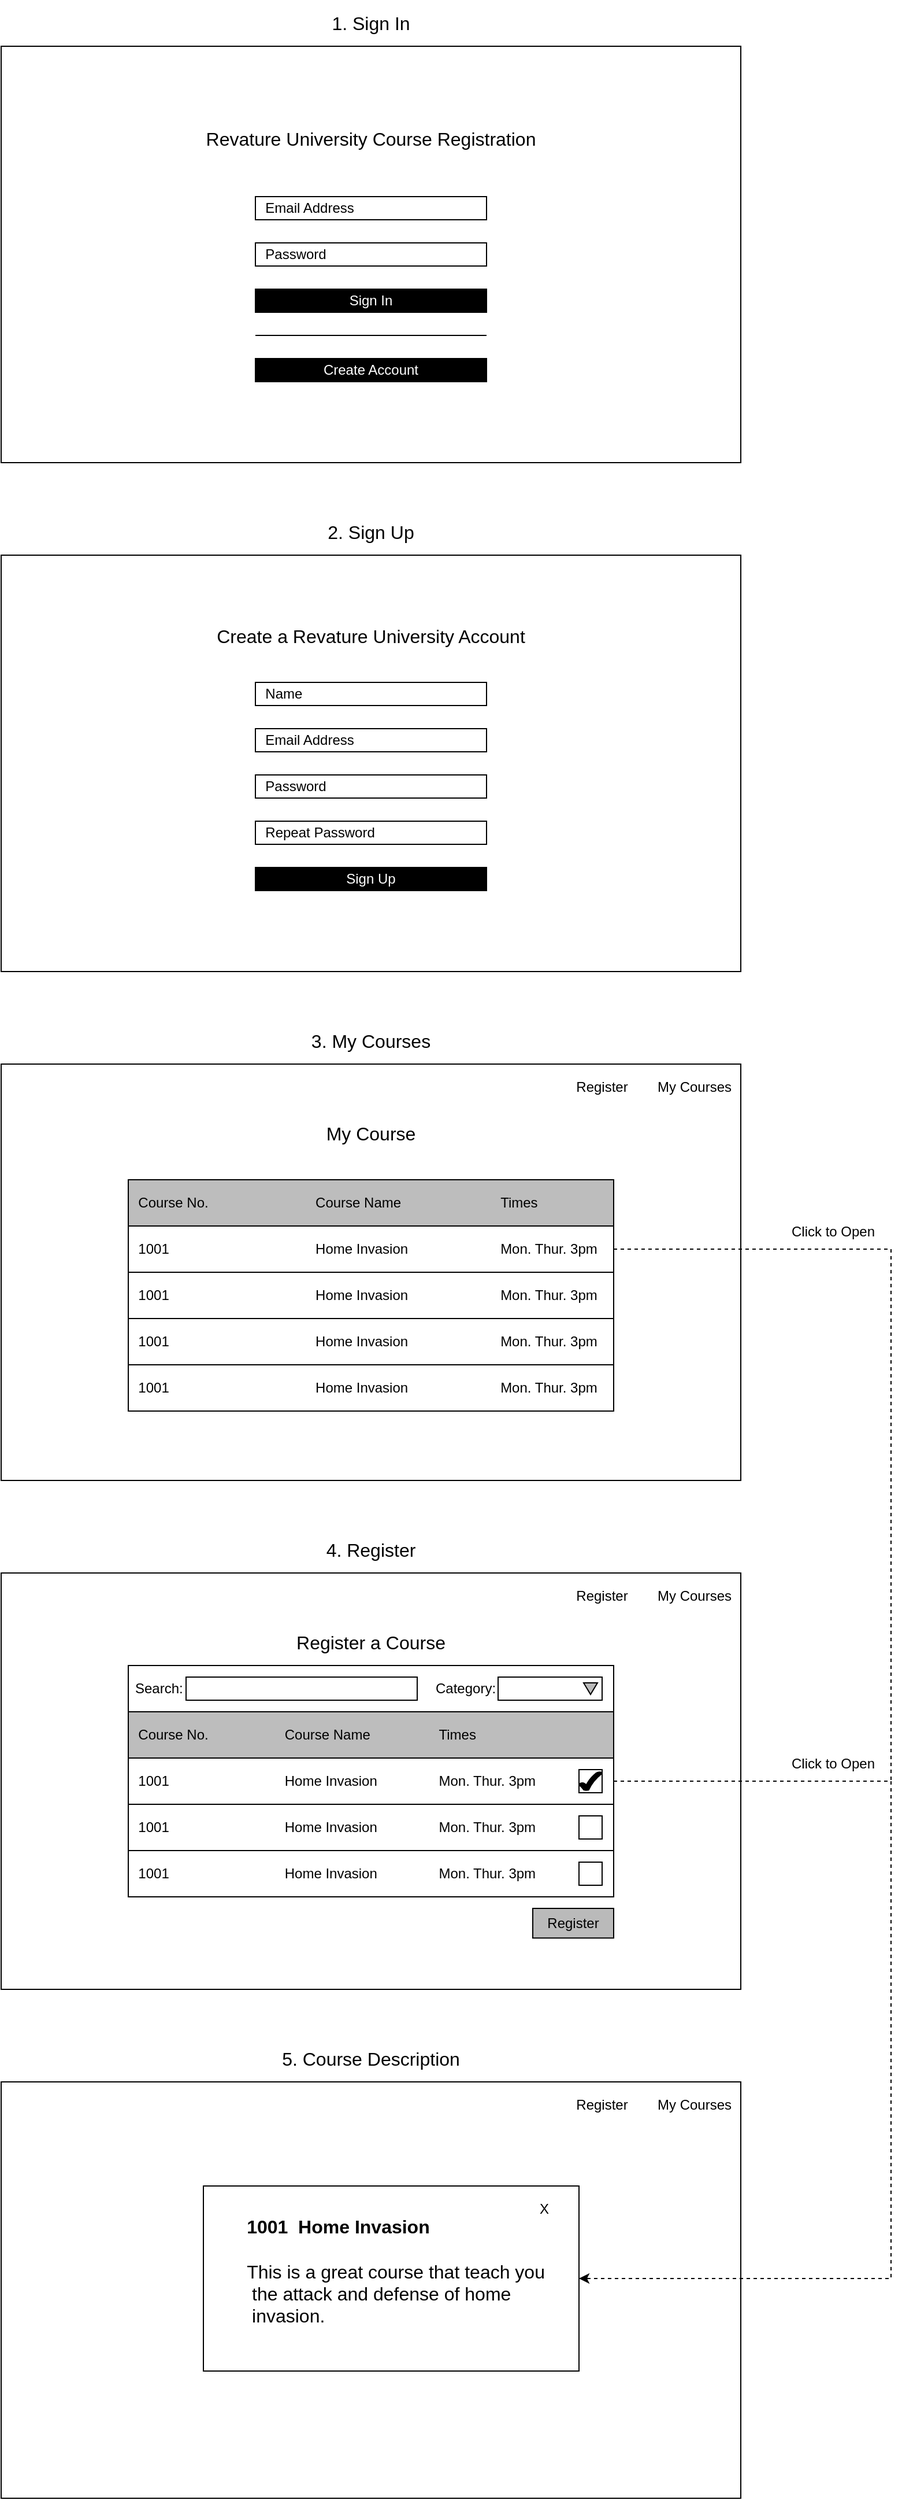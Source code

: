 <mxfile version="24.7.7">
  <diagram name="Page-1" id="1MfnKj5qdLETpIkCme2C">
    <mxGraphModel dx="867" dy="551" grid="1" gridSize="10" guides="1" tooltips="1" connect="1" arrows="1" fold="1" page="1" pageScale="1" pageWidth="850" pageHeight="1100" math="0" shadow="0">
      <root>
        <mxCell id="0" />
        <mxCell id="1" parent="0" />
        <mxCell id="sVdFzXjt8eiHYZyScWWw-2" value="" style="rounded=0;whiteSpace=wrap;html=1;" parent="1" vertex="1">
          <mxGeometry x="80" y="120" width="640" height="360" as="geometry" />
        </mxCell>
        <mxCell id="sVdFzXjt8eiHYZyScWWw-4" value="&amp;nbsp; Email Address" style="rounded=0;whiteSpace=wrap;html=1;align=left;" parent="1" vertex="1">
          <mxGeometry x="300" y="250" width="200" height="20" as="geometry" />
        </mxCell>
        <mxCell id="sVdFzXjt8eiHYZyScWWw-5" value="&amp;nbsp; Password" style="rounded=0;whiteSpace=wrap;html=1;align=left;" parent="1" vertex="1">
          <mxGeometry x="300" y="290" width="200" height="20" as="geometry" />
        </mxCell>
        <mxCell id="sVdFzXjt8eiHYZyScWWw-6" value="Sign In" style="rounded=0;whiteSpace=wrap;html=1;align=center;fillColor=#000000;fontColor=#FFFFFF;" parent="1" vertex="1">
          <mxGeometry x="300" y="330" width="200" height="20" as="geometry" />
        </mxCell>
        <mxCell id="sVdFzXjt8eiHYZyScWWw-7" value="" style="endArrow=none;html=1;rounded=0;" parent="1" edge="1">
          <mxGeometry width="50" height="50" relative="1" as="geometry">
            <mxPoint x="500" y="370" as="sourcePoint" />
            <mxPoint x="300" y="370" as="targetPoint" />
          </mxGeometry>
        </mxCell>
        <mxCell id="sVdFzXjt8eiHYZyScWWw-10" value="Create Account" style="rounded=0;whiteSpace=wrap;html=1;align=center;fillColor=#000000;fontColor=#FFFFFF;" parent="1" vertex="1">
          <mxGeometry x="300" y="390" width="200" height="20" as="geometry" />
        </mxCell>
        <mxCell id="sVdFzXjt8eiHYZyScWWw-11" value="&lt;font style=&quot;font-size: 16px;&quot;&gt;Revature University&amp;nbsp;&lt;/font&gt;&lt;span style=&quot;font-size: 16px; background-color: initial;&quot;&gt;Course Registration&lt;/span&gt;" style="text;html=1;align=center;verticalAlign=middle;whiteSpace=wrap;rounded=0;" parent="1" vertex="1">
          <mxGeometry x="200" y="170" width="400" height="60" as="geometry" />
        </mxCell>
        <mxCell id="sVdFzXjt8eiHYZyScWWw-12" value="&lt;font style=&quot;font-size: 16px;&quot;&gt;1. Sign In&lt;/font&gt;" style="text;html=1;align=center;verticalAlign=middle;whiteSpace=wrap;rounded=0;" parent="1" vertex="1">
          <mxGeometry x="300" y="80" width="200" height="40" as="geometry" />
        </mxCell>
        <mxCell id="azrJAw1ta6dm7eM0ARKH-1" value="" style="rounded=0;whiteSpace=wrap;html=1;" parent="1" vertex="1">
          <mxGeometry x="80" y="560" width="640" height="360" as="geometry" />
        </mxCell>
        <mxCell id="azrJAw1ta6dm7eM0ARKH-2" value="&amp;nbsp; Email Address" style="rounded=0;whiteSpace=wrap;html=1;align=left;" parent="1" vertex="1">
          <mxGeometry x="300" y="710" width="200" height="20" as="geometry" />
        </mxCell>
        <mxCell id="azrJAw1ta6dm7eM0ARKH-3" value="&amp;nbsp; Password" style="rounded=0;whiteSpace=wrap;html=1;align=left;" parent="1" vertex="1">
          <mxGeometry x="300" y="750" width="200" height="20" as="geometry" />
        </mxCell>
        <mxCell id="azrJAw1ta6dm7eM0ARKH-6" value="Sign Up" style="rounded=0;whiteSpace=wrap;html=1;align=center;fillColor=#000000;fontColor=#FFFFFF;" parent="1" vertex="1">
          <mxGeometry x="300" y="830" width="200" height="20" as="geometry" />
        </mxCell>
        <mxCell id="azrJAw1ta6dm7eM0ARKH-8" value="&lt;font style=&quot;font-size: 16px;&quot;&gt;2. Sign Up&lt;/font&gt;" style="text;html=1;align=center;verticalAlign=middle;whiteSpace=wrap;rounded=0;" parent="1" vertex="1">
          <mxGeometry x="300" y="520" width="200" height="40" as="geometry" />
        </mxCell>
        <mxCell id="azrJAw1ta6dm7eM0ARKH-10" value="&lt;span style=&quot;font-size: 16px;&quot;&gt;Create a Revature University Account&lt;/span&gt;" style="text;html=1;align=center;verticalAlign=middle;whiteSpace=wrap;rounded=0;" parent="1" vertex="1">
          <mxGeometry x="200" y="600" width="400" height="60" as="geometry" />
        </mxCell>
        <mxCell id="azrJAw1ta6dm7eM0ARKH-11" value="" style="endArrow=none;html=1;rounded=0;" parent="1" edge="1">
          <mxGeometry width="50" height="50" relative="1" as="geometry">
            <mxPoint x="500" y="1250" as="sourcePoint" />
            <mxPoint x="300" y="1250" as="targetPoint" />
          </mxGeometry>
        </mxCell>
        <mxCell id="azrJAw1ta6dm7eM0ARKH-12" value="" style="rounded=0;whiteSpace=wrap;html=1;" parent="1" vertex="1">
          <mxGeometry x="80" y="1000" width="640" height="360" as="geometry" />
        </mxCell>
        <mxCell id="azrJAw1ta6dm7eM0ARKH-17" value="&lt;font style=&quot;font-size: 16px;&quot;&gt;3. My Courses&lt;/font&gt;" style="text;html=1;align=center;verticalAlign=middle;whiteSpace=wrap;rounded=0;" parent="1" vertex="1">
          <mxGeometry x="300" y="960" width="200" height="40" as="geometry" />
        </mxCell>
        <mxCell id="azrJAw1ta6dm7eM0ARKH-19" value="My Courses" style="text;html=1;align=center;verticalAlign=middle;whiteSpace=wrap;rounded=0;" parent="1" vertex="1">
          <mxGeometry x="640" y="1000" width="80" height="40" as="geometry" />
        </mxCell>
        <mxCell id="azrJAw1ta6dm7eM0ARKH-20" value="Register" style="text;html=1;align=center;verticalAlign=middle;whiteSpace=wrap;rounded=0;" parent="1" vertex="1">
          <mxGeometry x="560" y="1000" width="80" height="40" as="geometry" />
        </mxCell>
        <mxCell id="azrJAw1ta6dm7eM0ARKH-41" value="&lt;font style=&quot;font-size: 16px;&quot;&gt;My Course&lt;/font&gt;" style="text;html=1;align=center;verticalAlign=middle;whiteSpace=wrap;rounded=0;" parent="1" vertex="1">
          <mxGeometry x="340" y="1040" width="120" height="40" as="geometry" />
        </mxCell>
        <mxCell id="azrJAw1ta6dm7eM0ARKH-55" value="&amp;nbsp; Course No.&lt;span style=&quot;white-space: pre;&quot;&gt;&#x9;&lt;/span&gt;&lt;span style=&quot;white-space: pre;&quot;&gt;&#x9;&lt;/span&gt;&lt;span style=&quot;white-space: pre;&quot;&gt;&#x9;&lt;span style=&quot;white-space: pre;&quot;&gt;&#x9;&lt;/span&gt;&lt;/span&gt;Course Name&lt;span style=&quot;white-space: pre;&quot;&gt;&#x9;&lt;/span&gt;&lt;span style=&quot;white-space: pre;&quot;&gt;&#x9;&lt;/span&gt;&lt;span style=&quot;white-space: pre;&quot;&gt;&#x9;&lt;span style=&quot;white-space: pre;&quot;&gt;&#x9;&lt;/span&gt;Times&lt;/span&gt;" style="rounded=0;whiteSpace=wrap;html=1;fillColor=#BDBDBD;align=left;" parent="1" vertex="1">
          <mxGeometry x="190" y="1100" width="420" height="40" as="geometry" />
        </mxCell>
        <mxCell id="azrJAw1ta6dm7eM0ARKH-56" value="&amp;nbsp; 1001&lt;span style=&quot;white-space: pre;&quot;&gt;&#x9;&lt;/span&gt;&lt;span style=&quot;white-space: pre;&quot;&gt;&#x9;&lt;/span&gt;&lt;span style=&quot;white-space: pre;&quot;&gt;&#x9;&lt;/span&gt;&lt;span style=&quot;white-space: pre;&quot;&gt;&#x9;&lt;/span&gt;&lt;span style=&quot;white-space: pre;&quot;&gt;&#x9;&lt;/span&gt;Home Invasion&lt;span style=&quot;white-space: pre;&quot;&gt;&#x9;&lt;/span&gt;&lt;span style=&quot;white-space: pre;&quot;&gt;&#x9;&lt;/span&gt;&lt;span style=&quot;white-space: pre;&quot;&gt;&#x9;&lt;/span&gt;Mon. Thur. 3pm" style="rounded=0;whiteSpace=wrap;html=1;align=left;" parent="1" vertex="1">
          <mxGeometry x="190" y="1140" width="420" height="40" as="geometry" />
        </mxCell>
        <mxCell id="azrJAw1ta6dm7eM0ARKH-57" value="&amp;nbsp; 1001&lt;span style=&quot;white-space: pre;&quot;&gt;&#x9;&lt;/span&gt;&lt;span style=&quot;white-space: pre;&quot;&gt;&#x9;&lt;/span&gt;&lt;span style=&quot;white-space: pre;&quot;&gt;&#x9;&lt;/span&gt;&lt;span style=&quot;white-space: pre;&quot;&gt;&#x9;&lt;/span&gt;&lt;span style=&quot;white-space: pre;&quot;&gt;&#x9;&lt;/span&gt;Home Invasion&lt;span style=&quot;white-space: pre;&quot;&gt;&#x9;&lt;/span&gt;&lt;span style=&quot;white-space: pre;&quot;&gt;&#x9;&lt;/span&gt;&lt;span style=&quot;white-space: pre;&quot;&gt;&#x9;&lt;/span&gt;Mon. Thur. 3pm" style="rounded=0;whiteSpace=wrap;html=1;align=left;" parent="1" vertex="1">
          <mxGeometry x="190" y="1180" width="420" height="40" as="geometry" />
        </mxCell>
        <mxCell id="azrJAw1ta6dm7eM0ARKH-58" value="&amp;nbsp; 1001&lt;span style=&quot;white-space: pre;&quot;&gt;&#x9;&lt;/span&gt;&lt;span style=&quot;white-space: pre;&quot;&gt;&#x9;&lt;/span&gt;&lt;span style=&quot;white-space: pre;&quot;&gt;&#x9;&lt;/span&gt;&lt;span style=&quot;white-space: pre;&quot;&gt;&#x9;&lt;/span&gt;&lt;span style=&quot;white-space: pre;&quot;&gt;&#x9;&lt;/span&gt;Home Invasion&lt;span style=&quot;white-space: pre;&quot;&gt;&#x9;&lt;/span&gt;&lt;span style=&quot;white-space: pre;&quot;&gt;&#x9;&lt;/span&gt;&lt;span style=&quot;white-space: pre;&quot;&gt;&#x9;&lt;/span&gt;Mon. Thur. 3pm" style="rounded=0;whiteSpace=wrap;html=1;align=left;" parent="1" vertex="1">
          <mxGeometry x="190" y="1220" width="420" height="40" as="geometry" />
        </mxCell>
        <mxCell id="azrJAw1ta6dm7eM0ARKH-59" value="&amp;nbsp; 1001&lt;span style=&quot;white-space: pre;&quot;&gt;&#x9;&lt;/span&gt;&lt;span style=&quot;white-space: pre;&quot;&gt;&#x9;&lt;/span&gt;&lt;span style=&quot;white-space: pre;&quot;&gt;&#x9;&lt;/span&gt;&lt;span style=&quot;white-space: pre;&quot;&gt;&#x9;&lt;/span&gt;&lt;span style=&quot;white-space: pre;&quot;&gt;&#x9;&lt;/span&gt;Home Invasion&lt;span style=&quot;white-space: pre;&quot;&gt;&#x9;&lt;/span&gt;&lt;span style=&quot;white-space: pre;&quot;&gt;&#x9;&lt;/span&gt;&lt;span style=&quot;white-space: pre;&quot;&gt;&#x9;&lt;/span&gt;Mon. Thur. 3pm" style="rounded=0;whiteSpace=wrap;html=1;align=left;" parent="1" vertex="1">
          <mxGeometry x="190" y="1260" width="420" height="40" as="geometry" />
        </mxCell>
        <mxCell id="azrJAw1ta6dm7eM0ARKH-61" value="" style="endArrow=none;html=1;rounded=0;" parent="1" edge="1">
          <mxGeometry width="50" height="50" relative="1" as="geometry">
            <mxPoint x="500" y="1670" as="sourcePoint" />
            <mxPoint x="300" y="1670" as="targetPoint" />
          </mxGeometry>
        </mxCell>
        <mxCell id="azrJAw1ta6dm7eM0ARKH-62" value="" style="rounded=0;whiteSpace=wrap;html=1;" parent="1" vertex="1">
          <mxGeometry x="80" y="1440" width="640" height="360" as="geometry" />
        </mxCell>
        <mxCell id="azrJAw1ta6dm7eM0ARKH-63" value="&lt;font style=&quot;font-size: 16px;&quot;&gt;4. Register&lt;/font&gt;" style="text;html=1;align=center;verticalAlign=middle;whiteSpace=wrap;rounded=0;" parent="1" vertex="1">
          <mxGeometry x="300" y="1400" width="200" height="40" as="geometry" />
        </mxCell>
        <mxCell id="azrJAw1ta6dm7eM0ARKH-64" value="My Courses" style="text;html=1;align=center;verticalAlign=middle;whiteSpace=wrap;rounded=0;" parent="1" vertex="1">
          <mxGeometry x="640" y="1440" width="80" height="40" as="geometry" />
        </mxCell>
        <mxCell id="azrJAw1ta6dm7eM0ARKH-65" value="Register" style="text;html=1;align=center;verticalAlign=middle;whiteSpace=wrap;rounded=0;" parent="1" vertex="1">
          <mxGeometry x="560" y="1440" width="80" height="40" as="geometry" />
        </mxCell>
        <mxCell id="azrJAw1ta6dm7eM0ARKH-66" value="&lt;font style=&quot;font-size: 16px;&quot;&gt;Register a Course&lt;/font&gt;" style="text;html=1;align=center;verticalAlign=middle;whiteSpace=wrap;rounded=0;" parent="1" vertex="1">
          <mxGeometry x="300" y="1480" width="200" height="40" as="geometry" />
        </mxCell>
        <mxCell id="azrJAw1ta6dm7eM0ARKH-67" value="&amp;nbsp; Course No.&lt;span style=&quot;white-space: pre;&quot;&gt;&#x9;&lt;/span&gt;&lt;span style=&quot;white-space: pre;&quot;&gt;&#x9;&lt;span style=&quot;white-space: pre;&quot;&gt;&#x9;&lt;/span&gt;&lt;/span&gt;Course Name&lt;span style=&quot;white-space: pre;&quot;&gt;&#x9;&lt;/span&gt;&lt;span style=&quot;white-space: pre;&quot;&gt;&#x9;&lt;/span&gt;&lt;span style=&quot;white-space: pre;&quot;&gt;&#x9;Times&lt;span style=&quot;white-space: pre;&quot;&gt;&#x9;&lt;/span&gt;&lt;span style=&quot;white-space: pre;&quot;&gt;&#x9;&lt;/span&gt;&lt;/span&gt;" style="rounded=0;whiteSpace=wrap;html=1;fillColor=#BDBDBD;align=left;" parent="1" vertex="1">
          <mxGeometry x="190" y="1560" width="420" height="40" as="geometry" />
        </mxCell>
        <mxCell id="azrJAw1ta6dm7eM0ARKH-69" value="&amp;nbsp; 1001&lt;span style=&quot;white-space: pre;&quot;&gt;&#x9;&lt;/span&gt;&lt;span style=&quot;white-space: pre;&quot;&gt;&#x9;&lt;/span&gt;&lt;span style=&quot;white-space: pre;&quot;&gt;&#x9;&lt;/span&gt;&lt;span style=&quot;white-space: pre;&quot;&gt;&#x9;&lt;/span&gt;Home Invasion&lt;span style=&quot;white-space: pre;&quot;&gt;&#x9;&lt;/span&gt;&lt;span style=&quot;white-space: pre;&quot;&gt;&#x9;&lt;/span&gt;Mon. Thur. 3pm" style="rounded=0;whiteSpace=wrap;html=1;align=left;" parent="1" vertex="1">
          <mxGeometry x="190" y="1600" width="420" height="40" as="geometry" />
        </mxCell>
        <mxCell id="azrJAw1ta6dm7eM0ARKH-70" value="&amp;nbsp; 1001&lt;span style=&quot;white-space: pre;&quot;&gt;&#x9;&lt;/span&gt;&lt;span style=&quot;white-space: pre;&quot;&gt;&#x9;&lt;/span&gt;&lt;span style=&quot;white-space: pre;&quot;&gt;&#x9;&lt;/span&gt;&lt;span style=&quot;white-space: pre;&quot;&gt;&#x9;&lt;/span&gt;Home Invasion&lt;span style=&quot;white-space: pre;&quot;&gt;&#x9;&lt;/span&gt;&lt;span style=&quot;white-space: pre;&quot;&gt;&#x9;&lt;/span&gt;Mon. Thur. 3pm" style="rounded=0;whiteSpace=wrap;html=1;align=left;" parent="1" vertex="1">
          <mxGeometry x="190" y="1640" width="420" height="40" as="geometry" />
        </mxCell>
        <mxCell id="azrJAw1ta6dm7eM0ARKH-71" value="&amp;nbsp; 1001&lt;span style=&quot;white-space: pre;&quot;&gt;&#x9;&lt;/span&gt;&lt;span style=&quot;white-space: pre;&quot;&gt;&#x9;&lt;/span&gt;&lt;span style=&quot;white-space: pre;&quot;&gt;&#x9;&lt;/span&gt;&lt;span style=&quot;white-space: pre;&quot;&gt;&#x9;&lt;/span&gt;Home Invasion&lt;span style=&quot;white-space: pre;&quot;&gt;&#x9;&lt;/span&gt;&lt;span style=&quot;white-space: pre;&quot;&gt;&#x9;&lt;/span&gt;Mon. Thur. 3pm" style="rounded=0;whiteSpace=wrap;html=1;align=left;" parent="1" vertex="1">
          <mxGeometry x="190" y="1680" width="420" height="40" as="geometry" />
        </mxCell>
        <mxCell id="azrJAw1ta6dm7eM0ARKH-73" value="&amp;nbsp;&amp;nbsp;" style="rounded=0;whiteSpace=wrap;html=1;align=left;" parent="1" vertex="1">
          <mxGeometry x="190" y="1520" width="420" height="40" as="geometry" />
        </mxCell>
        <mxCell id="azrJAw1ta6dm7eM0ARKH-74" value="" style="rounded=0;whiteSpace=wrap;html=1;" parent="1" vertex="1">
          <mxGeometry x="240" y="1530" width="200" height="20" as="geometry" />
        </mxCell>
        <mxCell id="azrJAw1ta6dm7eM0ARKH-76" value="Search:" style="text;strokeColor=none;fillColor=none;align=left;verticalAlign=middle;spacingLeft=4;spacingRight=4;overflow=hidden;points=[[0,0.5],[1,0.5]];portConstraint=eastwest;rotatable=0;whiteSpace=wrap;html=1;" parent="1" vertex="1">
          <mxGeometry x="190" y="1520" width="80" height="40" as="geometry" />
        </mxCell>
        <mxCell id="azrJAw1ta6dm7eM0ARKH-77" value="Category:" style="text;strokeColor=none;fillColor=none;align=left;verticalAlign=middle;spacingLeft=4;spacingRight=4;overflow=hidden;points=[[0,0.5],[1,0.5]];portConstraint=eastwest;rotatable=0;whiteSpace=wrap;html=1;" parent="1" vertex="1">
          <mxGeometry x="450" y="1520" width="80" height="40" as="geometry" />
        </mxCell>
        <mxCell id="azrJAw1ta6dm7eM0ARKH-78" value="" style="rounded=0;whiteSpace=wrap;html=1;fontColor=#FCFCFC;" parent="1" vertex="1">
          <mxGeometry x="510" y="1530" width="90" height="20" as="geometry" />
        </mxCell>
        <mxCell id="azrJAw1ta6dm7eM0ARKH-79" value="" style="triangle;whiteSpace=wrap;html=1;rotation=90;fillColor=#BABABA;" parent="1" vertex="1">
          <mxGeometry x="585" y="1534" width="10" height="12" as="geometry" />
        </mxCell>
        <mxCell id="azrJAw1ta6dm7eM0ARKH-82" value="Register" style="rounded=0;whiteSpace=wrap;html=1;fillColor=#BABABA;" parent="1" vertex="1">
          <mxGeometry x="540" y="1730" width="70" height="25.63" as="geometry" />
        </mxCell>
        <mxCell id="azrJAw1ta6dm7eM0ARKH-83" value="" style="rounded=0;whiteSpace=wrap;html=1;" parent="1" vertex="1">
          <mxGeometry x="580" y="1610" width="20" height="20" as="geometry" />
        </mxCell>
        <mxCell id="azrJAw1ta6dm7eM0ARKH-84" value="" style="rounded=0;whiteSpace=wrap;html=1;" parent="1" vertex="1">
          <mxGeometry x="580" y="1690" width="20" height="20" as="geometry" />
        </mxCell>
        <mxCell id="azrJAw1ta6dm7eM0ARKH-85" value="" style="rounded=0;whiteSpace=wrap;html=1;" parent="1" vertex="1">
          <mxGeometry x="580" y="1650" width="20" height="20" as="geometry" />
        </mxCell>
        <mxCell id="azrJAw1ta6dm7eM0ARKH-86" value="" style="verticalLabelPosition=bottom;verticalAlign=top;html=1;shape=mxgraph.basic.tick;fillColor=#000000;" parent="1" vertex="1">
          <mxGeometry x="580" y="1612" width="20" height="16" as="geometry" />
        </mxCell>
        <mxCell id="azrJAw1ta6dm7eM0ARKH-89" value="" style="rounded=0;whiteSpace=wrap;html=1;" parent="1" vertex="1">
          <mxGeometry x="80" y="1880" width="640" height="360" as="geometry" />
        </mxCell>
        <mxCell id="azrJAw1ta6dm7eM0ARKH-90" value="&lt;font style=&quot;font-size: 16px;&quot;&gt;5. Course Description&lt;/font&gt;" style="text;html=1;align=center;verticalAlign=middle;whiteSpace=wrap;rounded=0;" parent="1" vertex="1">
          <mxGeometry x="300" y="1840" width="200" height="40" as="geometry" />
        </mxCell>
        <mxCell id="azrJAw1ta6dm7eM0ARKH-109" value="&lt;div style=&quot;font-size: 16px;&quot;&gt;&lt;font style=&quot;font-size: 16px;&quot;&gt;&lt;br&gt;&lt;/font&gt;&lt;/div&gt;&lt;div style=&quot;font-size: 16px;&quot;&gt;&lt;span style=&quot;white-space: pre;&quot;&gt;&lt;font style=&quot;font-size: 16px;&quot;&gt;&#x9;&lt;b&gt;1001  Home Invasion&lt;/b&gt;&lt;/font&gt;&lt;/span&gt;&lt;br&gt;&lt;/div&gt;&lt;div style=&quot;font-size: 16px;&quot;&gt;&lt;span style=&quot;white-space: pre;&quot;&gt;&lt;font style=&quot;font-size: 16px;&quot;&gt;&lt;br&gt;&lt;/font&gt;&lt;/span&gt;&lt;/div&gt;&lt;div style=&quot;font-size: 16px;&quot;&gt;&lt;span style=&quot;white-space: pre;&quot;&gt;&lt;font style=&quot;font-size: 16px;&quot;&gt;&lt;span style=&quot;white-space: pre;&quot;&gt;&#x9;&lt;/span&gt;This is a great course that teach you &lt;br&gt;&lt;/font&gt;&lt;/span&gt;&lt;/div&gt;&lt;div style=&quot;font-size: 16px;&quot;&gt;&lt;span style=&quot;white-space: pre;&quot;&gt;&lt;font style=&quot;font-size: 16px;&quot;&gt;&lt;span style=&quot;white-space: pre;&quot;&gt;&#x9;&lt;/span&gt; the attack and defense of home &lt;br&gt;&lt;/font&gt;&lt;/span&gt;&lt;/div&gt;&lt;div style=&quot;font-size: 16px;&quot;&gt;&lt;span style=&quot;white-space: pre;&quot;&gt;&#x9;&lt;/span&gt;&amp;nbsp;invasion.&lt;br&gt;&lt;/div&gt;" style="rounded=0;whiteSpace=wrap;html=1;align=left;horizontal=1;verticalAlign=top;" parent="1" vertex="1">
          <mxGeometry x="255" y="1970" width="325" height="160" as="geometry" />
        </mxCell>
        <mxCell id="azrJAw1ta6dm7eM0ARKH-110" value="X" style="text;html=1;align=center;verticalAlign=middle;whiteSpace=wrap;rounded=0;" parent="1" vertex="1">
          <mxGeometry x="530" y="1970" width="40" height="40" as="geometry" />
        </mxCell>
        <mxCell id="azrJAw1ta6dm7eM0ARKH-112" style="edgeStyle=orthogonalEdgeStyle;rounded=0;orthogonalLoop=1;jettySize=auto;html=1;exitX=1;exitY=0.5;exitDx=0;exitDy=0;entryX=1;entryY=0.5;entryDx=0;entryDy=0;dashed=1;" parent="1" source="azrJAw1ta6dm7eM0ARKH-69" target="azrJAw1ta6dm7eM0ARKH-109" edge="1">
          <mxGeometry relative="1" as="geometry">
            <Array as="points">
              <mxPoint x="850" y="1620" />
              <mxPoint x="850" y="2050" />
            </Array>
          </mxGeometry>
        </mxCell>
        <mxCell id="azrJAw1ta6dm7eM0ARKH-114" style="edgeStyle=orthogonalEdgeStyle;rounded=0;orthogonalLoop=1;jettySize=auto;html=1;dashed=1;exitX=1;exitY=0.5;exitDx=0;exitDy=0;endArrow=none;endFill=0;" parent="1" source="azrJAw1ta6dm7eM0ARKH-56" edge="1">
          <mxGeometry relative="1" as="geometry">
            <mxPoint x="780" y="1120" as="sourcePoint" />
            <mxPoint x="850" y="1620" as="targetPoint" />
            <Array as="points">
              <mxPoint x="850" y="1160" />
            </Array>
          </mxGeometry>
        </mxCell>
        <mxCell id="azrJAw1ta6dm7eM0ARKH-115" value="Click to Open" style="text;html=1;align=center;verticalAlign=middle;whiteSpace=wrap;rounded=0;" parent="1" vertex="1">
          <mxGeometry x="760" y="1590" width="80" height="30" as="geometry" />
        </mxCell>
        <mxCell id="azrJAw1ta6dm7eM0ARKH-116" value="Click to Open" style="text;html=1;align=center;verticalAlign=middle;whiteSpace=wrap;rounded=0;" parent="1" vertex="1">
          <mxGeometry x="760" y="1130" width="80" height="30" as="geometry" />
        </mxCell>
        <mxCell id="azrJAw1ta6dm7eM0ARKH-117" value="Register" style="text;html=1;align=center;verticalAlign=middle;whiteSpace=wrap;rounded=0;" parent="1" vertex="1">
          <mxGeometry x="560" y="1880" width="80" height="40" as="geometry" />
        </mxCell>
        <mxCell id="azrJAw1ta6dm7eM0ARKH-118" value="My Courses" style="text;html=1;align=center;verticalAlign=middle;whiteSpace=wrap;rounded=0;" parent="1" vertex="1">
          <mxGeometry x="640" y="1880" width="80" height="40" as="geometry" />
        </mxCell>
        <mxCell id="LxOsEeWYUcNR46JotwNi-1" value="&amp;nbsp; Name" style="rounded=0;whiteSpace=wrap;html=1;align=left;" vertex="1" parent="1">
          <mxGeometry x="300" y="670" width="200" height="20" as="geometry" />
        </mxCell>
        <mxCell id="LxOsEeWYUcNR46JotwNi-2" value="&amp;nbsp; Repeat Password" style="rounded=0;whiteSpace=wrap;html=1;align=left;" vertex="1" parent="1">
          <mxGeometry x="300" y="790" width="200" height="20" as="geometry" />
        </mxCell>
      </root>
    </mxGraphModel>
  </diagram>
</mxfile>
